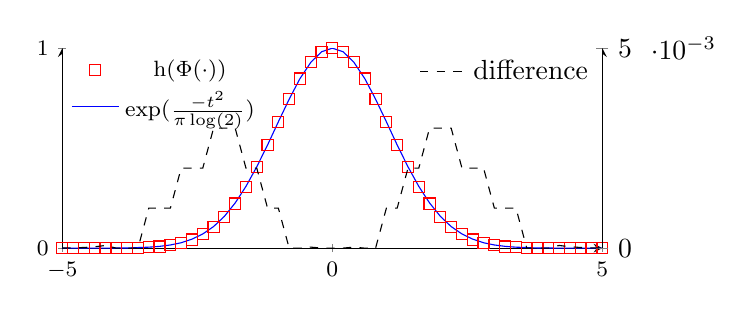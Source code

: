 % This file was created by matlab2tikz v0.0.7.
% Copyright (c) 2008--2010, Nico Schlömer <nico.schloemer@gmail.com>
% All rights reserved.
% 
% The latest updates can be retrieved from
%   http://www.mathworks.com/matlabcentral/fileexchange/22022-matlab2tikz
% where you can also make suggestions and rate matlab2tikz.
% 
\begin{tikzpicture}

\begin{axis}[%
footnotesize,
scale only axis,
width=2.7in,
height=1.0in,
xmin=-5, xmax=5,
ymin=0, ymax=1,
xtick={-5,0,5},
ytick = {0,1},
axis y line = left,
axis x line = bottom,
legend style={ at={(0,1)}, anchor=north west, draw = none}]
]

\addplot [
color=red,
only marks,
mark=square,
mark options={solid}
]
coordinates{ (-5,6.644e-06) (-4.8,1.722e-05) (-4.6,4.287e-05) (-4.4,0.0) (-4.2,0.0) (-4,0.001) (-3.8,0.001) (-3.6,0.002) (-3.4,0.004) (-3.2,0.008) (-3,0.015) (-2.8,0.026) (-2.6,0.043) (-2.4,0.069) (-2.2,0.106) (-2,0.157) (-1.8,0.223) (-1.6,0.306) (-1.4,0.405) (-1.2,0.515) (-1,0.631) (-0.8,0.745) (-0.6,0.848) (-0.4,0.929) (-0.2,0.982) (0,1) (0.2,0.982) (0.4,0.929) (0.6,0.848) (0.8,0.745) (1,0.631) (1.2,0.515) (1.4,0.405) (1.6,0.306) (1.8,0.223) (2,0.157) (2.2,0.106) (2.4,0.069) (2.6,0.043) (2.8,0.026) (3,0.015) (3.2,0.008) (3.4,0.004) (3.6,0.002) (3.8,0.001) (4,0.001) (4.2,0.0) (4.4,0.0) (4.6,4.287e-05) (4.8,1.722e-05) (5,6.644e-06)
};
%\label{plots:approx_true}
\addlegendentry{$\mathrm{h}(\Phi(\cdot))$}

\addplot [
color=blue,
solid
]
coordinates{ (-5,1.033e-05) (-4.8,2.541e-05) (-4.6,6.024e-05) (-4.4,0.0) (-4.2,0.0) (-4,0.001) (-3.8,0.001) (-3.6,0.003) (-3.4,0.005) (-3.2,0.009) (-3,0.016) (-2.8,0.027) (-2.6,0.045) (-2.4,0.071) (-2.2,0.108) (-2,0.159) (-1.8,0.226) (-1.6,0.309) (-1.4,0.407) (-1.2,0.516) (-1,0.632) (-0.8,0.745) (-0.6,0.848) (-0.4,0.929) (-0.2,0.982) (0,1) (0.2,0.982) (0.4,0.929) (0.6,0.848) (0.8,0.745) (1,0.632) (1.2,0.516) (1.4,0.407) (1.6,0.309) (1.8,0.226) (2,0.159) (2.2,0.108) (2.4,0.071) (2.6,0.045) (2.8,0.027) (3,0.016) (3.2,0.009) (3.4,0.005) (3.6,0.003) (3.8,0.001) (4,0.001) (4.2,0.0) (4.4,0.0) (4.6,6.024e-05) (4.8,2.541e-05) (5,1.033e-05)
};
%\label{plots:approx_approx}
\addlegendentry{$\exp(\frac{-t^2}{\pi\log(2)})$}

\end{axis}

\begin{axis}[%
scale only axis,
width=2.7in,
height=1.0in,
xmin=-5, xmax=5,
ymin=0, ymax=0.005,
xtick={-5,0,5},
ytick = {0,0.005},
axis y line = right,
axis x line = none,
legend style={ at={(1,1)}, anchor=north east, draw = none}]
]

\addplot [
color=black,
dashed
]
coordinates{ (-5,3.685e-06) (-4.8,8.184e-06) (-4.6,1.737e-05) (-4.4,3.518e-05) (-4.2,6.796e-05) (-4,0.0) (-3.8,0.0) (-3.6,0.0) (-3.4,0.001) (-3.2,0.001) (-3,0.001) (-2.8,0.002) (-2.6,0.002) (-2.4,0.002) (-2.2,0.003) (-2,0.003) (-1.8,0.003) (-1.6,0.002) (-1.4,0.002) (-1.2,0.001) (-1,0.001) (-0.8,0.0) (-0.6,0.0) (-0.4,2.603e-05) (-0.2,1.719e-06) (0,-0) (0.2,1.719e-06) (0.4,2.603e-05) (0.6,0.0) (0.8,0.0) (1,0.001) (1.2,0.001) (1.4,0.002) (1.6,0.002) (1.8,0.003) (2,0.003) (2.2,0.003) (2.4,0.002) (2.6,0.002) (2.8,0.002) (3,0.001) (3.2,0.001) (3.4,0.001) (3.6,0.0) (3.8,0.0) (4,0.0) (4.2,6.796e-05) (4.4,3.518e-05) (4.6,1.737e-05) (4.8,8.184e-06) (5,3.685e-06)
};
%\label{plots:approx_error}
\addlegendentry{difference}

\end{axis}
\end{tikzpicture}
